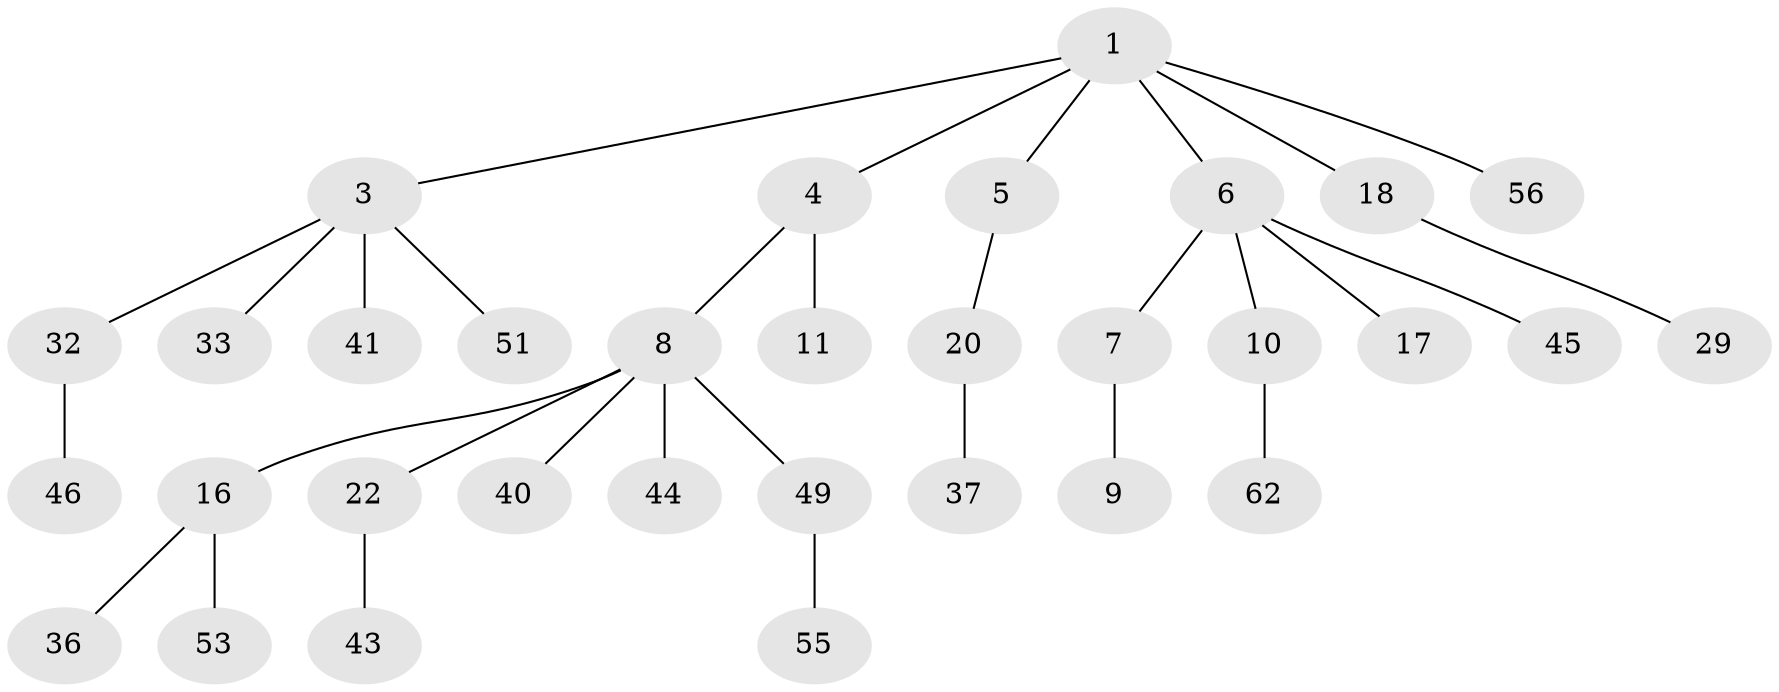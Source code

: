 // original degree distribution, {5: 0.046875, 4: 0.03125, 3: 0.09375, 2: 0.34375, 6: 0.03125, 1: 0.453125}
// Generated by graph-tools (version 1.1) at 2025/15/03/09/25 04:15:25]
// undirected, 32 vertices, 31 edges
graph export_dot {
graph [start="1"]
  node [color=gray90,style=filled];
  1 [super="+2+19"];
  3 [super="+60+28+14"];
  4;
  5 [super="+13"];
  6;
  7 [super="+12"];
  8;
  9;
  10 [super="+26+21"];
  11 [super="+15"];
  16 [super="+25+24+48+59"];
  17;
  18 [super="+23"];
  20 [super="+27"];
  22 [super="+34+30"];
  29 [super="+58"];
  32;
  33 [super="+47"];
  36;
  37;
  40;
  41;
  43 [super="+63"];
  44 [super="+54"];
  45;
  46 [super="+64"];
  49;
  51;
  53 [super="+61"];
  55 [super="+57"];
  56;
  62;
  1 -- 3;
  1 -- 4;
  1 -- 6;
  1 -- 56;
  1 -- 18;
  1 -- 5;
  3 -- 32;
  3 -- 33;
  3 -- 51;
  3 -- 41;
  4 -- 8;
  4 -- 11;
  5 -- 20;
  6 -- 7;
  6 -- 10;
  6 -- 17;
  6 -- 45;
  7 -- 9;
  8 -- 16;
  8 -- 22;
  8 -- 40;
  8 -- 44;
  8 -- 49;
  10 -- 62;
  16 -- 36;
  16 -- 53;
  18 -- 29;
  20 -- 37;
  22 -- 43;
  32 -- 46;
  49 -- 55;
}

